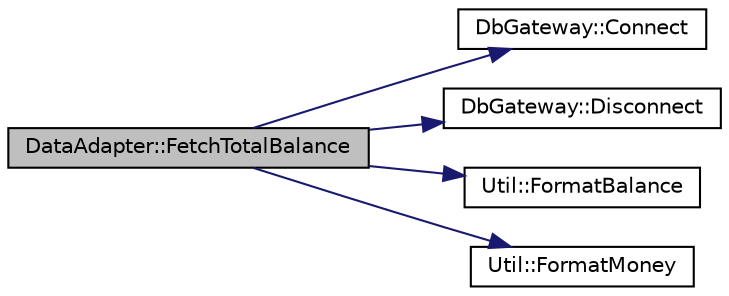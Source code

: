 digraph "DataAdapter::FetchTotalBalance"
{
 // LATEX_PDF_SIZE
  edge [fontname="Helvetica",fontsize="10",labelfontname="Helvetica",labelfontsize="10"];
  node [fontname="Helvetica",fontsize="10",shape=record];
  rankdir="LR";
  Node1 [label="DataAdapter::FetchTotalBalance",height=0.2,width=0.4,color="black", fillcolor="grey75", style="filled", fontcolor="black",tooltip="FetchTotalBalance sum up total acount balance."];
  Node1 -> Node2 [color="midnightblue",fontsize="10",style="solid",fontname="Helvetica"];
  Node2 [label="DbGateway::Connect",height=0.2,width=0.4,color="black", fillcolor="white", style="filled",URL="$class_db_gateway.html#a0f140ea53b9f81c7ecadfb2f4e7710a7",tooltip=" "];
  Node1 -> Node3 [color="midnightblue",fontsize="10",style="solid",fontname="Helvetica"];
  Node3 [label="DbGateway::Disconnect",height=0.2,width=0.4,color="black", fillcolor="white", style="filled",URL="$class_db_gateway.html#a9013808dc47738faca00519117e539e3",tooltip=" "];
  Node1 -> Node4 [color="midnightblue",fontsize="10",style="solid",fontname="Helvetica"];
  Node4 [label="Util::FormatBalance",height=0.2,width=0.4,color="black", fillcolor="white", style="filled",URL="$class_util.html#a5c5b39da98fe88eae3525de2fd114b79",tooltip="FormatBalance concatinate amount and it s cents amount together."];
  Node1 -> Node5 [color="midnightblue",fontsize="10",style="solid",fontname="Helvetica"];
  Node5 [label="Util::FormatMoney",height=0.2,width=0.4,color="black", fillcolor="white", style="filled",URL="$class_util.html#a75ad093cc05efe26ef40093fbee3ce6b",tooltip="FormatMoney returns int type of the balance when input the string type of the balance."];
}
